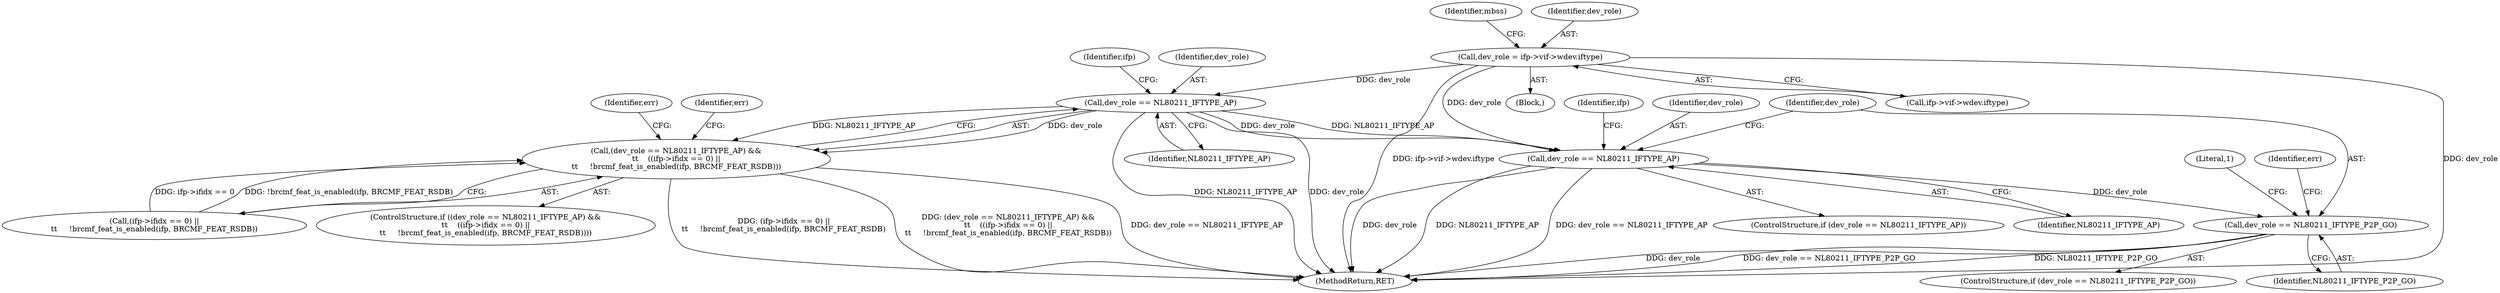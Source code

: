 digraph "0_linux_ded89912156b1a47d940a0c954c43afbabd0c42c@pointer" {
"1000196" [label="(Call,dev_role = ifp->vif->wdev.iftype)"];
"1000517" [label="(Call,dev_role == NL80211_IFTYPE_AP)"];
"1000516" [label="(Call,(dev_role == NL80211_IFTYPE_AP) &&\n\t\t    ((ifp->ifidx == 0) ||\n\t\t     !brcmf_feat_is_enabled(ifp, BRCMF_FEAT_RSDB)))"];
"1000582" [label="(Call,dev_role == NL80211_IFTYPE_AP)"];
"1000705" [label="(Call,dev_role == NL80211_IFTYPE_P2P_GO)"];
"1000581" [label="(ControlStructure,if (dev_role == NL80211_IFTYPE_AP))"];
"1000589" [label="(Identifier,ifp)"];
"1000523" [label="(Identifier,ifp)"];
"1000516" [label="(Call,(dev_role == NL80211_IFTYPE_AP) &&\n\t\t    ((ifp->ifidx == 0) ||\n\t\t     !brcmf_feat_is_enabled(ifp, BRCMF_FEAT_RSDB)))"];
"1000196" [label="(Call,dev_role = ifp->vif->wdev.iftype)"];
"1000515" [label="(ControlStructure,if ((dev_role == NL80211_IFTYPE_AP) &&\n\t\t    ((ifp->ifidx == 0) ||\n\t\t     !brcmf_feat_is_enabled(ifp, BRCMF_FEAT_RSDB))))"];
"1000520" [label="(Call,(ifp->ifidx == 0) ||\n\t\t     !brcmf_feat_is_enabled(ifp, BRCMF_FEAT_RSDB))"];
"1000551" [label="(Identifier,err)"];
"1000808" [label="(MethodReturn,RET)"];
"1000518" [label="(Identifier,dev_role)"];
"1000206" [label="(Identifier,mbss)"];
"1000583" [label="(Identifier,dev_role)"];
"1000584" [label="(Identifier,NL80211_IFTYPE_AP)"];
"1000704" [label="(ControlStructure,if (dev_role == NL80211_IFTYPE_P2P_GO))"];
"1000517" [label="(Call,dev_role == NL80211_IFTYPE_AP)"];
"1000705" [label="(Call,dev_role == NL80211_IFTYPE_P2P_GO)"];
"1000707" [label="(Identifier,NL80211_IFTYPE_P2P_GO)"];
"1000116" [label="(Block,)"];
"1000198" [label="(Call,ifp->vif->wdev.iftype)"];
"1000197" [label="(Identifier,dev_role)"];
"1000781" [label="(Literal,1)"];
"1000710" [label="(Identifier,err)"];
"1000706" [label="(Identifier,dev_role)"];
"1000532" [label="(Identifier,err)"];
"1000519" [label="(Identifier,NL80211_IFTYPE_AP)"];
"1000582" [label="(Call,dev_role == NL80211_IFTYPE_AP)"];
"1000196" -> "1000116"  [label="AST: "];
"1000196" -> "1000198"  [label="CFG: "];
"1000197" -> "1000196"  [label="AST: "];
"1000198" -> "1000196"  [label="AST: "];
"1000206" -> "1000196"  [label="CFG: "];
"1000196" -> "1000808"  [label="DDG: dev_role"];
"1000196" -> "1000808"  [label="DDG: ifp->vif->wdev.iftype"];
"1000196" -> "1000517"  [label="DDG: dev_role"];
"1000196" -> "1000582"  [label="DDG: dev_role"];
"1000517" -> "1000516"  [label="AST: "];
"1000517" -> "1000519"  [label="CFG: "];
"1000518" -> "1000517"  [label="AST: "];
"1000519" -> "1000517"  [label="AST: "];
"1000523" -> "1000517"  [label="CFG: "];
"1000516" -> "1000517"  [label="CFG: "];
"1000517" -> "1000808"  [label="DDG: NL80211_IFTYPE_AP"];
"1000517" -> "1000808"  [label="DDG: dev_role"];
"1000517" -> "1000516"  [label="DDG: dev_role"];
"1000517" -> "1000516"  [label="DDG: NL80211_IFTYPE_AP"];
"1000517" -> "1000582"  [label="DDG: dev_role"];
"1000517" -> "1000582"  [label="DDG: NL80211_IFTYPE_AP"];
"1000516" -> "1000515"  [label="AST: "];
"1000516" -> "1000520"  [label="CFG: "];
"1000520" -> "1000516"  [label="AST: "];
"1000532" -> "1000516"  [label="CFG: "];
"1000551" -> "1000516"  [label="CFG: "];
"1000516" -> "1000808"  [label="DDG: (ifp->ifidx == 0) ||\n\t\t     !brcmf_feat_is_enabled(ifp, BRCMF_FEAT_RSDB)"];
"1000516" -> "1000808"  [label="DDG: (dev_role == NL80211_IFTYPE_AP) &&\n\t\t    ((ifp->ifidx == 0) ||\n\t\t     !brcmf_feat_is_enabled(ifp, BRCMF_FEAT_RSDB))"];
"1000516" -> "1000808"  [label="DDG: dev_role == NL80211_IFTYPE_AP"];
"1000520" -> "1000516"  [label="DDG: ifp->ifidx == 0"];
"1000520" -> "1000516"  [label="DDG: !brcmf_feat_is_enabled(ifp, BRCMF_FEAT_RSDB)"];
"1000582" -> "1000581"  [label="AST: "];
"1000582" -> "1000584"  [label="CFG: "];
"1000583" -> "1000582"  [label="AST: "];
"1000584" -> "1000582"  [label="AST: "];
"1000589" -> "1000582"  [label="CFG: "];
"1000706" -> "1000582"  [label="CFG: "];
"1000582" -> "1000808"  [label="DDG: dev_role"];
"1000582" -> "1000808"  [label="DDG: NL80211_IFTYPE_AP"];
"1000582" -> "1000808"  [label="DDG: dev_role == NL80211_IFTYPE_AP"];
"1000582" -> "1000705"  [label="DDG: dev_role"];
"1000705" -> "1000704"  [label="AST: "];
"1000705" -> "1000707"  [label="CFG: "];
"1000706" -> "1000705"  [label="AST: "];
"1000707" -> "1000705"  [label="AST: "];
"1000710" -> "1000705"  [label="CFG: "];
"1000781" -> "1000705"  [label="CFG: "];
"1000705" -> "1000808"  [label="DDG: dev_role"];
"1000705" -> "1000808"  [label="DDG: dev_role == NL80211_IFTYPE_P2P_GO"];
"1000705" -> "1000808"  [label="DDG: NL80211_IFTYPE_P2P_GO"];
}
